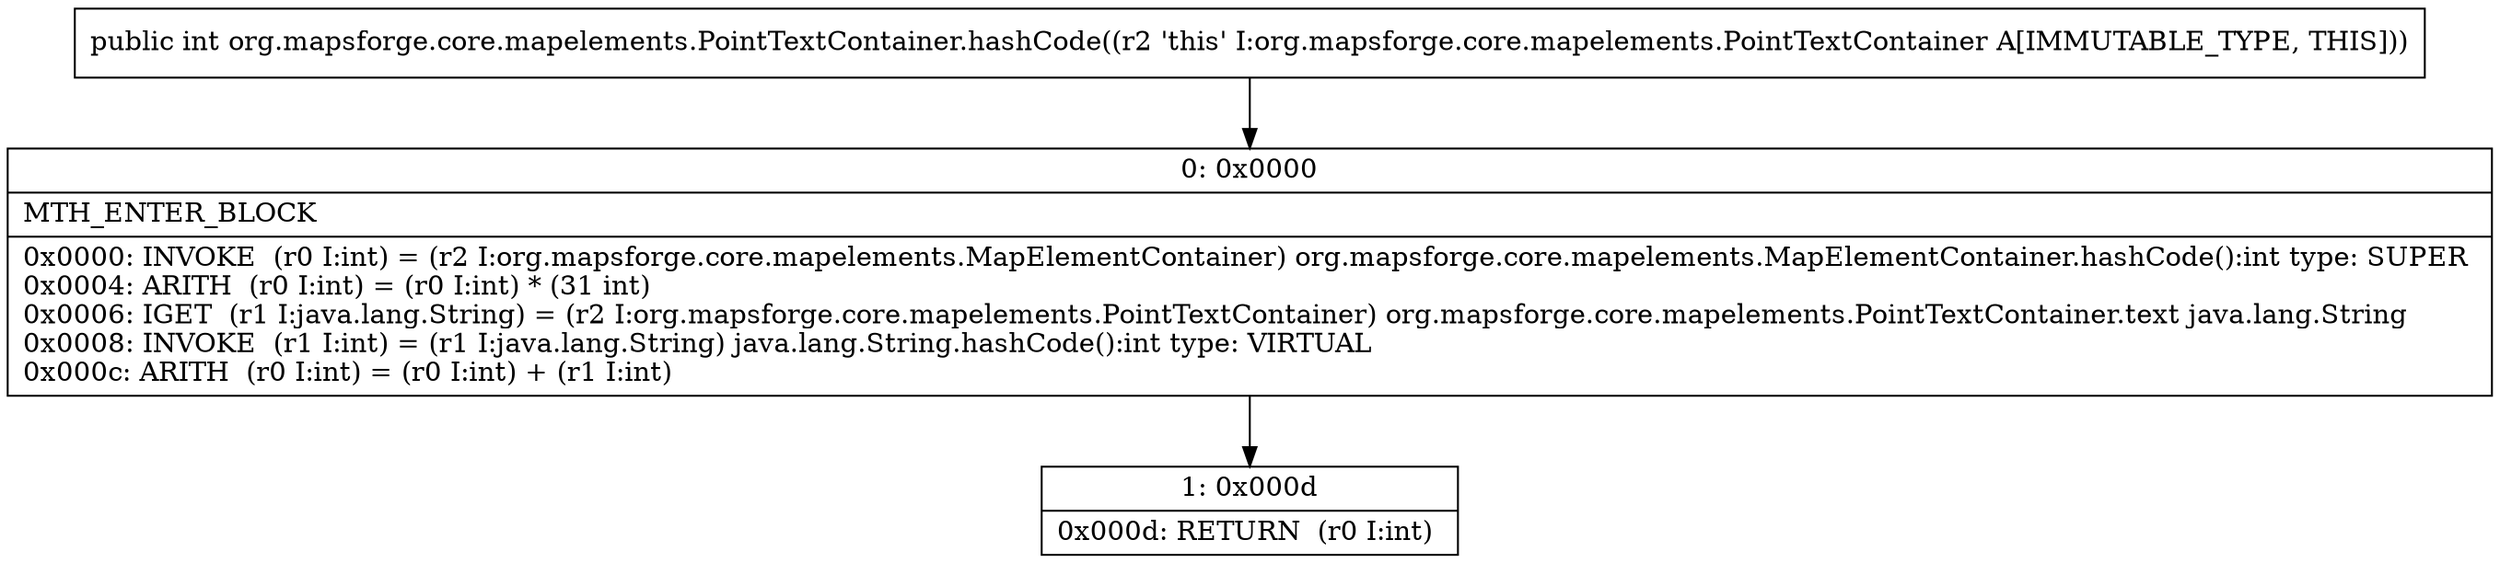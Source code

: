 digraph "CFG fororg.mapsforge.core.mapelements.PointTextContainer.hashCode()I" {
Node_0 [shape=record,label="{0\:\ 0x0000|MTH_ENTER_BLOCK\l|0x0000: INVOKE  (r0 I:int) = (r2 I:org.mapsforge.core.mapelements.MapElementContainer) org.mapsforge.core.mapelements.MapElementContainer.hashCode():int type: SUPER \l0x0004: ARITH  (r0 I:int) = (r0 I:int) * (31 int) \l0x0006: IGET  (r1 I:java.lang.String) = (r2 I:org.mapsforge.core.mapelements.PointTextContainer) org.mapsforge.core.mapelements.PointTextContainer.text java.lang.String \l0x0008: INVOKE  (r1 I:int) = (r1 I:java.lang.String) java.lang.String.hashCode():int type: VIRTUAL \l0x000c: ARITH  (r0 I:int) = (r0 I:int) + (r1 I:int) \l}"];
Node_1 [shape=record,label="{1\:\ 0x000d|0x000d: RETURN  (r0 I:int) \l}"];
MethodNode[shape=record,label="{public int org.mapsforge.core.mapelements.PointTextContainer.hashCode((r2 'this' I:org.mapsforge.core.mapelements.PointTextContainer A[IMMUTABLE_TYPE, THIS])) }"];
MethodNode -> Node_0;
Node_0 -> Node_1;
}

